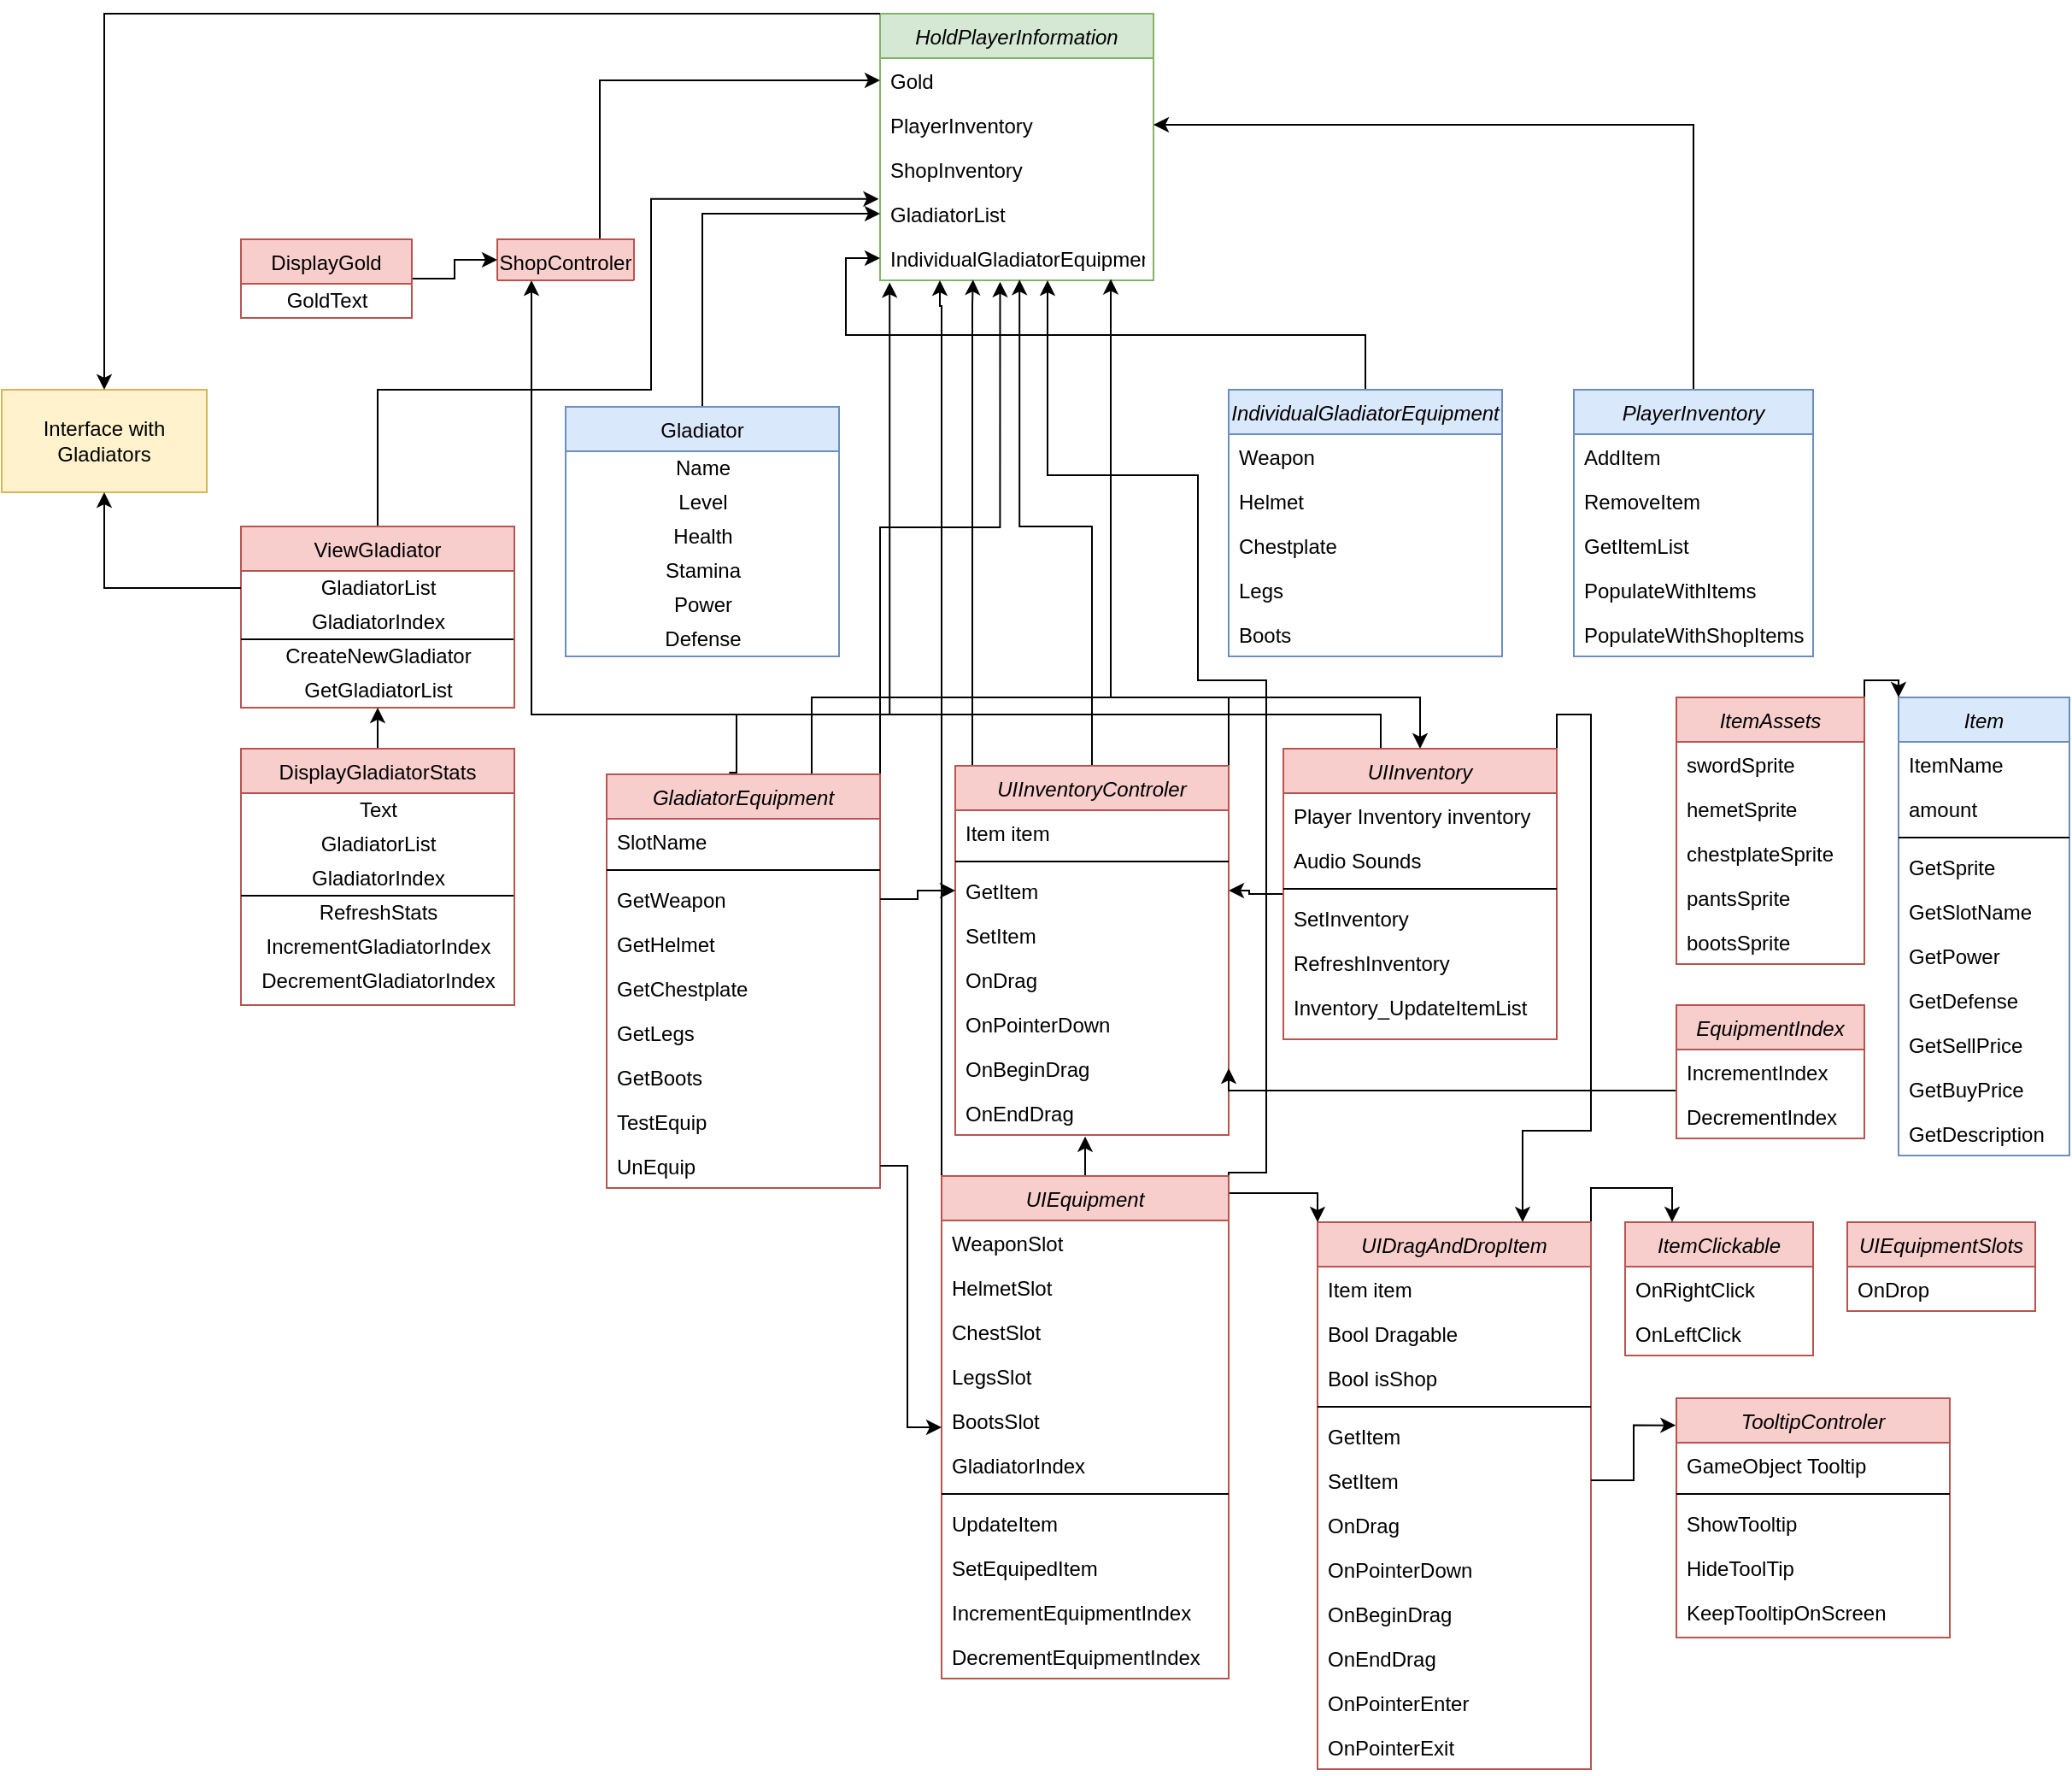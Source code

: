 <mxfile version="14.4.4" type="device"><diagram id="C5RBs43oDa-KdzZeNtuy" name="Page-1"><mxGraphModel dx="1550" dy="1948" grid="1" gridSize="10" guides="1" tooltips="1" connect="1" arrows="1" fold="1" page="1" pageScale="1" pageWidth="827" pageHeight="1169" math="0" shadow="0"><root><mxCell id="WIyWlLk6GJQsqaUBKTNV-0"/><mxCell id="WIyWlLk6GJQsqaUBKTNV-1" parent="WIyWlLk6GJQsqaUBKTNV-0"/><mxCell id="-VvHkZ8OE7lmcfzjU0z8-8" value="HoldPlayerInformation" style="swimlane;fontStyle=2;align=center;verticalAlign=top;childLayout=stackLayout;horizontal=1;startSize=26;horizontalStack=0;resizeParent=1;resizeLast=0;collapsible=1;marginBottom=0;rounded=0;shadow=0;strokeWidth=1;fillColor=#d5e8d4;strokeColor=#82b366;" parent="WIyWlLk6GJQsqaUBKTNV-1" vertex="1"><mxGeometry x="544" y="-170" width="160" height="156" as="geometry"><mxRectangle x="230" y="140" width="160" height="26" as="alternateBounds"/></mxGeometry></mxCell><mxCell id="-VvHkZ8OE7lmcfzjU0z8-9" value="Gold" style="text;align=left;verticalAlign=top;spacingLeft=4;spacingRight=4;overflow=hidden;rotatable=0;points=[[0,0.5],[1,0.5]];portConstraint=eastwest;" parent="-VvHkZ8OE7lmcfzjU0z8-8" vertex="1"><mxGeometry y="26" width="160" height="26" as="geometry"/></mxCell><mxCell id="7PAxB-UOPQu1hsdpb5-v-1" value="PlayerInventory" style="text;align=left;verticalAlign=top;spacingLeft=4;spacingRight=4;overflow=hidden;rotatable=0;points=[[0,0.5],[1,0.5]];portConstraint=eastwest;" parent="-VvHkZ8OE7lmcfzjU0z8-8" vertex="1"><mxGeometry y="52" width="160" height="26" as="geometry"/></mxCell><mxCell id="7PAxB-UOPQu1hsdpb5-v-2" value="ShopInventory" style="text;align=left;verticalAlign=top;spacingLeft=4;spacingRight=4;overflow=hidden;rotatable=0;points=[[0,0.5],[1,0.5]];portConstraint=eastwest;" parent="-VvHkZ8OE7lmcfzjU0z8-8" vertex="1"><mxGeometry y="78" width="160" height="26" as="geometry"/></mxCell><mxCell id="7PAxB-UOPQu1hsdpb5-v-0" value="GladiatorList" style="text;align=left;verticalAlign=top;spacingLeft=4;spacingRight=4;overflow=hidden;rotatable=0;points=[[0,0.5],[1,0.5]];portConstraint=eastwest;" parent="-VvHkZ8OE7lmcfzjU0z8-8" vertex="1"><mxGeometry y="104" width="160" height="26" as="geometry"/></mxCell><mxCell id="7PAxB-UOPQu1hsdpb5-v-3" value="IndividualGladiatorEquipment" style="text;align=left;verticalAlign=top;spacingLeft=4;spacingRight=4;overflow=hidden;rotatable=0;points=[[0,0.5],[1,0.5]];portConstraint=eastwest;" parent="-VvHkZ8OE7lmcfzjU0z8-8" vertex="1"><mxGeometry y="130" width="160" height="26" as="geometry"/></mxCell><mxCell id="-VvHkZ8OE7lmcfzjU0z8-11" value="ItemClickable" style="swimlane;fontStyle=2;align=center;verticalAlign=top;childLayout=stackLayout;horizontal=1;startSize=26;horizontalStack=0;resizeParent=1;resizeLast=0;collapsible=1;marginBottom=0;rounded=0;shadow=0;strokeWidth=1;fillColor=#f8cecc;strokeColor=#b85450;" parent="WIyWlLk6GJQsqaUBKTNV-1" vertex="1"><mxGeometry x="980" y="537" width="110" height="78" as="geometry"><mxRectangle x="230" y="140" width="160" height="26" as="alternateBounds"/></mxGeometry></mxCell><mxCell id="-VvHkZ8OE7lmcfzjU0z8-12" value="OnRightClick" style="text;align=left;verticalAlign=top;spacingLeft=4;spacingRight=4;overflow=hidden;rotatable=0;points=[[0,0.5],[1,0.5]];portConstraint=eastwest;" parent="-VvHkZ8OE7lmcfzjU0z8-11" vertex="1"><mxGeometry y="26" width="110" height="26" as="geometry"/></mxCell><mxCell id="-VvHkZ8OE7lmcfzjU0z8-13" value="OnLeftClick" style="text;align=left;verticalAlign=top;spacingLeft=4;spacingRight=4;overflow=hidden;rotatable=0;points=[[0,0.5],[1,0.5]];portConstraint=eastwest;rounded=0;shadow=0;html=0;" parent="-VvHkZ8OE7lmcfzjU0z8-11" vertex="1"><mxGeometry y="52" width="110" height="26" as="geometry"/></mxCell><mxCell id="-VvHkZ8OE7lmcfzjU0z8-187" style="edgeStyle=orthogonalEdgeStyle;rounded=0;orthogonalLoop=1;jettySize=auto;html=1;entryX=1;entryY=0.5;entryDx=0;entryDy=0;" parent="WIyWlLk6GJQsqaUBKTNV-1" source="-VvHkZ8OE7lmcfzjU0z8-23" target="-VvHkZ8OE7lmcfzjU0z8-85" edge="1"><mxGeometry relative="1" as="geometry"/></mxCell><mxCell id="-VvHkZ8OE7lmcfzjU0z8-200" style="edgeStyle=orthogonalEdgeStyle;rounded=0;orthogonalLoop=1;jettySize=auto;html=1;exitX=1;exitY=0;exitDx=0;exitDy=0;entryX=0.75;entryY=0;entryDx=0;entryDy=0;" parent="WIyWlLk6GJQsqaUBKTNV-1" source="-VvHkZ8OE7lmcfzjU0z8-23" target="-VvHkZ8OE7lmcfzjU0z8-76" edge="1"><mxGeometry relative="1" as="geometry"/></mxCell><mxCell id="7PAxB-UOPQu1hsdpb5-v-30" style="edgeStyle=orthogonalEdgeStyle;rounded=0;orthogonalLoop=1;jettySize=auto;html=1;exitX=0.25;exitY=0;exitDx=0;exitDy=0;entryX=0.25;entryY=1;entryDx=0;entryDy=0;" parent="WIyWlLk6GJQsqaUBKTNV-1" source="-VvHkZ8OE7lmcfzjU0z8-23" target="7PAxB-UOPQu1hsdpb5-v-6" edge="1"><mxGeometry relative="1" as="geometry"><Array as="points"><mxPoint x="837" y="240"/><mxPoint x="340" y="240"/></Array></mxGeometry></mxCell><mxCell id="-VvHkZ8OE7lmcfzjU0z8-23" value="UIInventory" style="swimlane;fontStyle=2;align=center;verticalAlign=top;childLayout=stackLayout;horizontal=1;startSize=26;horizontalStack=0;resizeParent=1;resizeLast=0;collapsible=1;marginBottom=0;rounded=0;shadow=0;strokeWidth=1;fillColor=#f8cecc;strokeColor=#b85450;" parent="WIyWlLk6GJQsqaUBKTNV-1" vertex="1"><mxGeometry x="780" y="260" width="160" height="170" as="geometry"><mxRectangle x="550" y="140" width="160" height="26" as="alternateBounds"/></mxGeometry></mxCell><mxCell id="7PAxB-UOPQu1hsdpb5-v-39" value="Player Inventory inventory" style="text;align=left;verticalAlign=top;spacingLeft=4;spacingRight=4;overflow=hidden;rotatable=0;points=[[0,0.5],[1,0.5]];portConstraint=eastwest;" parent="-VvHkZ8OE7lmcfzjU0z8-23" vertex="1"><mxGeometry y="26" width="160" height="26" as="geometry"/></mxCell><mxCell id="7PAxB-UOPQu1hsdpb5-v-46" value="Audio Sounds" style="text;align=left;verticalAlign=top;spacingLeft=4;spacingRight=4;overflow=hidden;rotatable=0;points=[[0,0.5],[1,0.5]];portConstraint=eastwest;" parent="-VvHkZ8OE7lmcfzjU0z8-23" vertex="1"><mxGeometry y="52" width="160" height="26" as="geometry"/></mxCell><mxCell id="-VvHkZ8OE7lmcfzjU0z8-29" value="" style="line;html=1;strokeWidth=1;align=left;verticalAlign=middle;spacingTop=-1;spacingLeft=3;spacingRight=3;rotatable=0;labelPosition=right;points=[];portConstraint=eastwest;" parent="-VvHkZ8OE7lmcfzjU0z8-23" vertex="1"><mxGeometry y="78" width="160" height="8" as="geometry"/></mxCell><mxCell id="-VvHkZ8OE7lmcfzjU0z8-30" value="SetInventory" style="text;align=left;verticalAlign=top;spacingLeft=4;spacingRight=4;overflow=hidden;rotatable=0;points=[[0,0.5],[1,0.5]];portConstraint=eastwest;" parent="-VvHkZ8OE7lmcfzjU0z8-23" vertex="1"><mxGeometry y="86" width="160" height="26" as="geometry"/></mxCell><mxCell id="-VvHkZ8OE7lmcfzjU0z8-31" value="RefreshInventory" style="text;align=left;verticalAlign=top;spacingLeft=4;spacingRight=4;overflow=hidden;rotatable=0;points=[[0,0.5],[1,0.5]];portConstraint=eastwest;" parent="-VvHkZ8OE7lmcfzjU0z8-23" vertex="1"><mxGeometry y="112" width="160" height="26" as="geometry"/></mxCell><mxCell id="-VvHkZ8OE7lmcfzjU0z8-41" value="Inventory_UpdateItemList&#10;" style="text;align=left;verticalAlign=top;spacingLeft=4;spacingRight=4;overflow=hidden;rotatable=0;points=[[0,0.5],[1,0.5]];portConstraint=eastwest;" parent="-VvHkZ8OE7lmcfzjU0z8-23" vertex="1"><mxGeometry y="138" width="160" height="26" as="geometry"/></mxCell><mxCell id="-VvHkZ8OE7lmcfzjU0z8-43" value="Item" style="swimlane;fontStyle=2;align=center;verticalAlign=top;childLayout=stackLayout;horizontal=1;startSize=26;horizontalStack=0;resizeParent=1;resizeLast=0;collapsible=1;marginBottom=0;rounded=0;shadow=0;strokeWidth=1;fillColor=#dae8fc;strokeColor=#6c8ebf;" parent="WIyWlLk6GJQsqaUBKTNV-1" vertex="1"><mxGeometry x="1140" y="230" width="100" height="268" as="geometry"><mxRectangle x="550" y="140" width="160" height="26" as="alternateBounds"/></mxGeometry></mxCell><mxCell id="-VvHkZ8OE7lmcfzjU0z8-44" value="ItemName" style="text;align=left;verticalAlign=top;spacingLeft=4;spacingRight=4;overflow=hidden;rotatable=0;points=[[0,0.5],[1,0.5]];portConstraint=eastwest;" parent="-VvHkZ8OE7lmcfzjU0z8-43" vertex="1"><mxGeometry y="26" width="100" height="26" as="geometry"/></mxCell><mxCell id="-VvHkZ8OE7lmcfzjU0z8-49" value="amount" style="text;align=left;verticalAlign=top;spacingLeft=4;spacingRight=4;overflow=hidden;rotatable=0;points=[[0,0.5],[1,0.5]];portConstraint=eastwest;" parent="-VvHkZ8OE7lmcfzjU0z8-43" vertex="1"><mxGeometry y="52" width="100" height="26" as="geometry"/></mxCell><mxCell id="-VvHkZ8OE7lmcfzjU0z8-45" value="" style="line;html=1;strokeWidth=1;align=left;verticalAlign=middle;spacingTop=-1;spacingLeft=3;spacingRight=3;rotatable=0;labelPosition=right;points=[];portConstraint=eastwest;" parent="-VvHkZ8OE7lmcfzjU0z8-43" vertex="1"><mxGeometry y="78" width="100" height="8" as="geometry"/></mxCell><mxCell id="-VvHkZ8OE7lmcfzjU0z8-46" value="GetSprite" style="text;align=left;verticalAlign=top;spacingLeft=4;spacingRight=4;overflow=hidden;rotatable=0;points=[[0,0.5],[1,0.5]];portConstraint=eastwest;" parent="-VvHkZ8OE7lmcfzjU0z8-43" vertex="1"><mxGeometry y="86" width="100" height="26" as="geometry"/></mxCell><mxCell id="-VvHkZ8OE7lmcfzjU0z8-47" value="GetSlotName" style="text;align=left;verticalAlign=top;spacingLeft=4;spacingRight=4;overflow=hidden;rotatable=0;points=[[0,0.5],[1,0.5]];portConstraint=eastwest;" parent="-VvHkZ8OE7lmcfzjU0z8-43" vertex="1"><mxGeometry y="112" width="100" height="26" as="geometry"/></mxCell><mxCell id="-VvHkZ8OE7lmcfzjU0z8-48" value="GetPower" style="text;align=left;verticalAlign=top;spacingLeft=4;spacingRight=4;overflow=hidden;rotatable=0;points=[[0,0.5],[1,0.5]];portConstraint=eastwest;" parent="-VvHkZ8OE7lmcfzjU0z8-43" vertex="1"><mxGeometry y="138" width="100" height="26" as="geometry"/></mxCell><mxCell id="-VvHkZ8OE7lmcfzjU0z8-52" value="GetDefense" style="text;align=left;verticalAlign=top;spacingLeft=4;spacingRight=4;overflow=hidden;rotatable=0;points=[[0,0.5],[1,0.5]];portConstraint=eastwest;" parent="-VvHkZ8OE7lmcfzjU0z8-43" vertex="1"><mxGeometry y="164" width="100" height="26" as="geometry"/></mxCell><mxCell id="7PAxB-UOPQu1hsdpb5-v-43" value="GetSellPrice" style="text;align=left;verticalAlign=top;spacingLeft=4;spacingRight=4;overflow=hidden;rotatable=0;points=[[0,0.5],[1,0.5]];portConstraint=eastwest;" parent="-VvHkZ8OE7lmcfzjU0z8-43" vertex="1"><mxGeometry y="190" width="100" height="26" as="geometry"/></mxCell><mxCell id="7PAxB-UOPQu1hsdpb5-v-45" value="GetBuyPrice" style="text;align=left;verticalAlign=top;spacingLeft=4;spacingRight=4;overflow=hidden;rotatable=0;points=[[0,0.5],[1,0.5]];portConstraint=eastwest;" parent="-VvHkZ8OE7lmcfzjU0z8-43" vertex="1"><mxGeometry y="216" width="100" height="26" as="geometry"/></mxCell><mxCell id="7PAxB-UOPQu1hsdpb5-v-44" value="GetDescription" style="text;align=left;verticalAlign=top;spacingLeft=4;spacingRight=4;overflow=hidden;rotatable=0;points=[[0,0.5],[1,0.5]];portConstraint=eastwest;" parent="-VvHkZ8OE7lmcfzjU0z8-43" vertex="1"><mxGeometry y="242" width="100" height="26" as="geometry"/></mxCell><mxCell id="-VvHkZ8OE7lmcfzjU0z8-198" style="edgeStyle=orthogonalEdgeStyle;rounded=0;orthogonalLoop=1;jettySize=auto;html=1;exitX=1;exitY=0;exitDx=0;exitDy=0;entryX=0;entryY=0;entryDx=0;entryDy=0;" parent="WIyWlLk6GJQsqaUBKTNV-1" source="-VvHkZ8OE7lmcfzjU0z8-53" target="-VvHkZ8OE7lmcfzjU0z8-43" edge="1"><mxGeometry relative="1" as="geometry"><Array as="points"><mxPoint x="1120" y="220"/><mxPoint x="1140" y="220"/></Array></mxGeometry></mxCell><mxCell id="-VvHkZ8OE7lmcfzjU0z8-53" value="ItemAssets" style="swimlane;fontStyle=2;align=center;verticalAlign=top;childLayout=stackLayout;horizontal=1;startSize=26;horizontalStack=0;resizeParent=1;resizeLast=0;collapsible=1;marginBottom=0;rounded=0;shadow=0;strokeWidth=1;fillColor=#f8cecc;strokeColor=#b85450;" parent="WIyWlLk6GJQsqaUBKTNV-1" vertex="1"><mxGeometry x="1010" y="230" width="110" height="156" as="geometry"><mxRectangle x="550" y="140" width="160" height="26" as="alternateBounds"/></mxGeometry></mxCell><mxCell id="-VvHkZ8OE7lmcfzjU0z8-54" value="swordSprite" style="text;align=left;verticalAlign=top;spacingLeft=4;spacingRight=4;overflow=hidden;rotatable=0;points=[[0,0.5],[1,0.5]];portConstraint=eastwest;" parent="-VvHkZ8OE7lmcfzjU0z8-53" vertex="1"><mxGeometry y="26" width="110" height="26" as="geometry"/></mxCell><mxCell id="-VvHkZ8OE7lmcfzjU0z8-55" value="hemetSprite" style="text;align=left;verticalAlign=top;spacingLeft=4;spacingRight=4;overflow=hidden;rotatable=0;points=[[0,0.5],[1,0.5]];portConstraint=eastwest;" parent="-VvHkZ8OE7lmcfzjU0z8-53" vertex="1"><mxGeometry y="52" width="110" height="26" as="geometry"/></mxCell><mxCell id="-VvHkZ8OE7lmcfzjU0z8-59" value="chestplateSprite" style="text;align=left;verticalAlign=top;spacingLeft=4;spacingRight=4;overflow=hidden;rotatable=0;points=[[0,0.5],[1,0.5]];portConstraint=eastwest;" parent="-VvHkZ8OE7lmcfzjU0z8-53" vertex="1"><mxGeometry y="78" width="110" height="26" as="geometry"/></mxCell><mxCell id="-VvHkZ8OE7lmcfzjU0z8-60" value="pantsSprite" style="text;align=left;verticalAlign=top;spacingLeft=4;spacingRight=4;overflow=hidden;rotatable=0;points=[[0,0.5],[1,0.5]];portConstraint=eastwest;" parent="-VvHkZ8OE7lmcfzjU0z8-53" vertex="1"><mxGeometry y="104" width="110" height="26" as="geometry"/></mxCell><mxCell id="-VvHkZ8OE7lmcfzjU0z8-61" value="bootsSprite" style="text;align=left;verticalAlign=top;spacingLeft=4;spacingRight=4;overflow=hidden;rotatable=0;points=[[0,0.5],[1,0.5]];portConstraint=eastwest;" parent="-VvHkZ8OE7lmcfzjU0z8-53" vertex="1"><mxGeometry y="130" width="110" height="26" as="geometry"/></mxCell><mxCell id="7PAxB-UOPQu1hsdpb5-v-4" style="edgeStyle=orthogonalEdgeStyle;rounded=0;orthogonalLoop=1;jettySize=auto;html=1;entryX=1;entryY=0.5;entryDx=0;entryDy=0;" parent="WIyWlLk6GJQsqaUBKTNV-1" source="-VvHkZ8OE7lmcfzjU0z8-62" target="7PAxB-UOPQu1hsdpb5-v-1" edge="1"><mxGeometry relative="1" as="geometry"/></mxCell><mxCell id="-VvHkZ8OE7lmcfzjU0z8-62" value="PlayerInventory" style="swimlane;fontStyle=2;align=center;verticalAlign=top;childLayout=stackLayout;horizontal=1;startSize=26;horizontalStack=0;resizeParent=1;resizeLast=0;collapsible=1;marginBottom=0;rounded=0;shadow=0;strokeWidth=1;fillColor=#dae8fc;strokeColor=#6c8ebf;" parent="WIyWlLk6GJQsqaUBKTNV-1" vertex="1"><mxGeometry x="950" y="50" width="140" height="156" as="geometry"><mxRectangle x="550" y="140" width="160" height="26" as="alternateBounds"/></mxGeometry></mxCell><mxCell id="-VvHkZ8OE7lmcfzjU0z8-65" value="AddItem" style="text;align=left;verticalAlign=top;spacingLeft=4;spacingRight=4;overflow=hidden;rotatable=0;points=[[0,0.5],[1,0.5]];portConstraint=eastwest;" parent="-VvHkZ8OE7lmcfzjU0z8-62" vertex="1"><mxGeometry y="26" width="140" height="26" as="geometry"/></mxCell><mxCell id="-VvHkZ8OE7lmcfzjU0z8-66" value="RemoveItem" style="text;align=left;verticalAlign=top;spacingLeft=4;spacingRight=4;overflow=hidden;rotatable=0;points=[[0,0.5],[1,0.5]];portConstraint=eastwest;" parent="-VvHkZ8OE7lmcfzjU0z8-62" vertex="1"><mxGeometry y="52" width="140" height="26" as="geometry"/></mxCell><mxCell id="-VvHkZ8OE7lmcfzjU0z8-67" value="GetItemList" style="text;align=left;verticalAlign=top;spacingLeft=4;spacingRight=4;overflow=hidden;rotatable=0;points=[[0,0.5],[1,0.5]];portConstraint=eastwest;" parent="-VvHkZ8OE7lmcfzjU0z8-62" vertex="1"><mxGeometry y="78" width="140" height="26" as="geometry"/></mxCell><mxCell id="7PAxB-UOPQu1hsdpb5-v-34" value="PopulateWithItems" style="text;align=left;verticalAlign=top;spacingLeft=4;spacingRight=4;overflow=hidden;rotatable=0;points=[[0,0.5],[1,0.5]];portConstraint=eastwest;" parent="-VvHkZ8OE7lmcfzjU0z8-62" vertex="1"><mxGeometry y="104" width="140" height="26" as="geometry"/></mxCell><mxCell id="-VvHkZ8OE7lmcfzjU0z8-68" value="PopulateWithShopItems" style="text;align=left;verticalAlign=top;spacingLeft=4;spacingRight=4;overflow=hidden;rotatable=0;points=[[0,0.5],[1,0.5]];portConstraint=eastwest;" parent="-VvHkZ8OE7lmcfzjU0z8-62" vertex="1"><mxGeometry y="130" width="140" height="26" as="geometry"/></mxCell><mxCell id="-VvHkZ8OE7lmcfzjU0z8-199" style="edgeStyle=orthogonalEdgeStyle;rounded=0;orthogonalLoop=1;jettySize=auto;html=1;exitX=1;exitY=0;exitDx=0;exitDy=0;entryX=0.25;entryY=0;entryDx=0;entryDy=0;" parent="WIyWlLk6GJQsqaUBKTNV-1" source="-VvHkZ8OE7lmcfzjU0z8-76" target="-VvHkZ8OE7lmcfzjU0z8-11" edge="1"><mxGeometry relative="1" as="geometry"/></mxCell><mxCell id="-VvHkZ8OE7lmcfzjU0z8-76" value="UIDragAndDropItem&#10;" style="swimlane;fontStyle=2;align=center;verticalAlign=top;childLayout=stackLayout;horizontal=1;startSize=26;horizontalStack=0;resizeParent=1;resizeLast=0;collapsible=1;marginBottom=0;rounded=0;shadow=0;strokeWidth=1;fillColor=#f8cecc;strokeColor=#b85450;" parent="WIyWlLk6GJQsqaUBKTNV-1" vertex="1"><mxGeometry x="800" y="537" width="160" height="320" as="geometry"><mxRectangle x="550" y="140" width="160" height="26" as="alternateBounds"/></mxGeometry></mxCell><mxCell id="-VvHkZ8OE7lmcfzjU0z8-77" value="Item item" style="text;align=left;verticalAlign=top;spacingLeft=4;spacingRight=4;overflow=hidden;rotatable=0;points=[[0,0.5],[1,0.5]];portConstraint=eastwest;" parent="-VvHkZ8OE7lmcfzjU0z8-76" vertex="1"><mxGeometry y="26" width="160" height="26" as="geometry"/></mxCell><mxCell id="7PAxB-UOPQu1hsdpb5-v-37" value="Bool Dragable" style="text;align=left;verticalAlign=top;spacingLeft=4;spacingRight=4;overflow=hidden;rotatable=0;points=[[0,0.5],[1,0.5]];portConstraint=eastwest;" parent="-VvHkZ8OE7lmcfzjU0z8-76" vertex="1"><mxGeometry y="52" width="160" height="26" as="geometry"/></mxCell><mxCell id="7PAxB-UOPQu1hsdpb5-v-38" value="Bool isShop" style="text;align=left;verticalAlign=top;spacingLeft=4;spacingRight=4;overflow=hidden;rotatable=0;points=[[0,0.5],[1,0.5]];portConstraint=eastwest;" parent="-VvHkZ8OE7lmcfzjU0z8-76" vertex="1"><mxGeometry y="78" width="160" height="26" as="geometry"/></mxCell><mxCell id="-VvHkZ8OE7lmcfzjU0z8-78" value="" style="line;html=1;strokeWidth=1;align=left;verticalAlign=middle;spacingTop=-1;spacingLeft=3;spacingRight=3;rotatable=0;labelPosition=right;points=[];portConstraint=eastwest;" parent="-VvHkZ8OE7lmcfzjU0z8-76" vertex="1"><mxGeometry y="104" width="160" height="8" as="geometry"/></mxCell><mxCell id="-VvHkZ8OE7lmcfzjU0z8-75" value="GetItem" style="text;align=left;verticalAlign=top;spacingLeft=4;spacingRight=4;overflow=hidden;rotatable=0;points=[[0,0.5],[1,0.5]];portConstraint=eastwest;" parent="-VvHkZ8OE7lmcfzjU0z8-76" vertex="1"><mxGeometry y="112" width="160" height="26" as="geometry"/></mxCell><mxCell id="-VvHkZ8OE7lmcfzjU0z8-74" value="SetItem" style="text;align=left;verticalAlign=top;spacingLeft=4;spacingRight=4;overflow=hidden;rotatable=0;points=[[0,0.5],[1,0.5]];portConstraint=eastwest;" parent="-VvHkZ8OE7lmcfzjU0z8-76" vertex="1"><mxGeometry y="138" width="160" height="26" as="geometry"/></mxCell><mxCell id="-VvHkZ8OE7lmcfzjU0z8-73" value="OnDrag" style="text;align=left;verticalAlign=top;spacingLeft=4;spacingRight=4;overflow=hidden;rotatable=0;points=[[0,0.5],[1,0.5]];portConstraint=eastwest;" parent="-VvHkZ8OE7lmcfzjU0z8-76" vertex="1"><mxGeometry y="164" width="160" height="26" as="geometry"/></mxCell><mxCell id="-VvHkZ8OE7lmcfzjU0z8-72" value="OnPointerDown" style="text;align=left;verticalAlign=top;spacingLeft=4;spacingRight=4;overflow=hidden;rotatable=0;points=[[0,0.5],[1,0.5]];portConstraint=eastwest;" parent="-VvHkZ8OE7lmcfzjU0z8-76" vertex="1"><mxGeometry y="190" width="160" height="26" as="geometry"/></mxCell><mxCell id="-VvHkZ8OE7lmcfzjU0z8-71" value="OnBeginDrag" style="text;align=left;verticalAlign=top;spacingLeft=4;spacingRight=4;overflow=hidden;rotatable=0;points=[[0,0.5],[1,0.5]];portConstraint=eastwest;" parent="-VvHkZ8OE7lmcfzjU0z8-76" vertex="1"><mxGeometry y="216" width="160" height="26" as="geometry"/></mxCell><mxCell id="-VvHkZ8OE7lmcfzjU0z8-70" value="OnEndDrag" style="text;align=left;verticalAlign=top;spacingLeft=4;spacingRight=4;overflow=hidden;rotatable=0;points=[[0,0.5],[1,0.5]];portConstraint=eastwest;" parent="-VvHkZ8OE7lmcfzjU0z8-76" vertex="1"><mxGeometry y="242" width="160" height="26" as="geometry"/></mxCell><mxCell id="7PAxB-UOPQu1hsdpb5-v-36" value="OnPointerEnter" style="text;align=left;verticalAlign=top;spacingLeft=4;spacingRight=4;overflow=hidden;rotatable=0;points=[[0,0.5],[1,0.5]];portConstraint=eastwest;" parent="-VvHkZ8OE7lmcfzjU0z8-76" vertex="1"><mxGeometry y="268" width="160" height="26" as="geometry"/></mxCell><mxCell id="7PAxB-UOPQu1hsdpb5-v-35" value="OnPointerExit" style="text;align=left;verticalAlign=top;spacingLeft=4;spacingRight=4;overflow=hidden;rotatable=0;points=[[0,0.5],[1,0.5]];portConstraint=eastwest;" parent="-VvHkZ8OE7lmcfzjU0z8-76" vertex="1"><mxGeometry y="294" width="160" height="26" as="geometry"/></mxCell><mxCell id="-VvHkZ8OE7lmcfzjU0z8-182" style="edgeStyle=orthogonalEdgeStyle;rounded=0;orthogonalLoop=1;jettySize=auto;html=1;exitX=0.5;exitY=0;exitDx=0;exitDy=0;entryX=0.51;entryY=0.985;entryDx=0;entryDy=0;entryPerimeter=0;" parent="WIyWlLk6GJQsqaUBKTNV-1" source="-VvHkZ8OE7lmcfzjU0z8-82" target="7PAxB-UOPQu1hsdpb5-v-3" edge="1"><mxGeometry relative="1" as="geometry"><mxPoint x="661.96" y="102.156" as="targetPoint"/><Array as="points"><mxPoint x="668" y="130"/><mxPoint x="626" y="130"/></Array></mxGeometry></mxCell><mxCell id="-VvHkZ8OE7lmcfzjU0z8-183" style="edgeStyle=orthogonalEdgeStyle;rounded=0;orthogonalLoop=1;jettySize=auto;html=1;exitX=1;exitY=0;exitDx=0;exitDy=0;entryX=0.842;entryY=0.969;entryDx=0;entryDy=0;entryPerimeter=0;" parent="WIyWlLk6GJQsqaUBKTNV-1" source="-VvHkZ8OE7lmcfzjU0z8-82" target="7PAxB-UOPQu1hsdpb5-v-3" edge="1"><mxGeometry relative="1" as="geometry"><Array as="points"><mxPoint x="748" y="230"/><mxPoint x="679" y="230"/><mxPoint x="679" y="-15"/></Array><mxPoint x="680" as="targetPoint"/></mxGeometry></mxCell><mxCell id="-VvHkZ8OE7lmcfzjU0z8-184" style="edgeStyle=orthogonalEdgeStyle;rounded=0;orthogonalLoop=1;jettySize=auto;html=1;exitX=0;exitY=0;exitDx=0;exitDy=0;entryX=0.34;entryY=0.985;entryDx=0;entryDy=0;entryPerimeter=0;" parent="WIyWlLk6GJQsqaUBKTNV-1" source="-VvHkZ8OE7lmcfzjU0z8-82" target="7PAxB-UOPQu1hsdpb5-v-3" edge="1"><mxGeometry relative="1" as="geometry"><Array as="points"><mxPoint x="598" y="270"/><mxPoint x="598"/><mxPoint x="598"/></Array><mxPoint x="510" y="40" as="targetPoint"/></mxGeometry></mxCell><mxCell id="-VvHkZ8OE7lmcfzjU0z8-82" value="UIInventoryControler&#10;" style="swimlane;fontStyle=2;align=center;verticalAlign=top;childLayout=stackLayout;horizontal=1;startSize=26;horizontalStack=0;resizeParent=1;resizeLast=0;collapsible=1;marginBottom=0;rounded=0;shadow=0;strokeWidth=1;fillColor=#f8cecc;strokeColor=#b85450;" parent="WIyWlLk6GJQsqaUBKTNV-1" vertex="1"><mxGeometry x="588" y="270" width="160" height="216" as="geometry"><mxRectangle x="550" y="140" width="160" height="26" as="alternateBounds"/></mxGeometry></mxCell><mxCell id="-VvHkZ8OE7lmcfzjU0z8-83" value="Item item" style="text;align=left;verticalAlign=top;spacingLeft=4;spacingRight=4;overflow=hidden;rotatable=0;points=[[0,0.5],[1,0.5]];portConstraint=eastwest;" parent="-VvHkZ8OE7lmcfzjU0z8-82" vertex="1"><mxGeometry y="26" width="160" height="26" as="geometry"/></mxCell><mxCell id="-VvHkZ8OE7lmcfzjU0z8-84" value="" style="line;html=1;strokeWidth=1;align=left;verticalAlign=middle;spacingTop=-1;spacingLeft=3;spacingRight=3;rotatable=0;labelPosition=right;points=[];portConstraint=eastwest;" parent="-VvHkZ8OE7lmcfzjU0z8-82" vertex="1"><mxGeometry y="52" width="160" height="8" as="geometry"/></mxCell><mxCell id="-VvHkZ8OE7lmcfzjU0z8-85" value="GetItem" style="text;align=left;verticalAlign=top;spacingLeft=4;spacingRight=4;overflow=hidden;rotatable=0;points=[[0,0.5],[1,0.5]];portConstraint=eastwest;" parent="-VvHkZ8OE7lmcfzjU0z8-82" vertex="1"><mxGeometry y="60" width="160" height="26" as="geometry"/></mxCell><mxCell id="-VvHkZ8OE7lmcfzjU0z8-86" value="SetItem" style="text;align=left;verticalAlign=top;spacingLeft=4;spacingRight=4;overflow=hidden;rotatable=0;points=[[0,0.5],[1,0.5]];portConstraint=eastwest;" parent="-VvHkZ8OE7lmcfzjU0z8-82" vertex="1"><mxGeometry y="86" width="160" height="26" as="geometry"/></mxCell><mxCell id="-VvHkZ8OE7lmcfzjU0z8-87" value="OnDrag" style="text;align=left;verticalAlign=top;spacingLeft=4;spacingRight=4;overflow=hidden;rotatable=0;points=[[0,0.5],[1,0.5]];portConstraint=eastwest;" parent="-VvHkZ8OE7lmcfzjU0z8-82" vertex="1"><mxGeometry y="112" width="160" height="26" as="geometry"/></mxCell><mxCell id="-VvHkZ8OE7lmcfzjU0z8-88" value="OnPointerDown" style="text;align=left;verticalAlign=top;spacingLeft=4;spacingRight=4;overflow=hidden;rotatable=0;points=[[0,0.5],[1,0.5]];portConstraint=eastwest;" parent="-VvHkZ8OE7lmcfzjU0z8-82" vertex="1"><mxGeometry y="138" width="160" height="26" as="geometry"/></mxCell><mxCell id="-VvHkZ8OE7lmcfzjU0z8-89" value="OnBeginDrag" style="text;align=left;verticalAlign=top;spacingLeft=4;spacingRight=4;overflow=hidden;rotatable=0;points=[[0,0.5],[1,0.5]];portConstraint=eastwest;" parent="-VvHkZ8OE7lmcfzjU0z8-82" vertex="1"><mxGeometry y="164" width="160" height="26" as="geometry"/></mxCell><mxCell id="-VvHkZ8OE7lmcfzjU0z8-90" value="OnEndDrag" style="text;align=left;verticalAlign=top;spacingLeft=4;spacingRight=4;overflow=hidden;rotatable=0;points=[[0,0.5],[1,0.5]];portConstraint=eastwest;" parent="-VvHkZ8OE7lmcfzjU0z8-82" vertex="1"><mxGeometry y="190" width="160" height="26" as="geometry"/></mxCell><mxCell id="-VvHkZ8OE7lmcfzjU0z8-202" style="edgeStyle=orthogonalEdgeStyle;rounded=0;orthogonalLoop=1;jettySize=auto;html=1;entryX=1;entryY=0.5;entryDx=0;entryDy=0;" parent="WIyWlLk6GJQsqaUBKTNV-1" source="-VvHkZ8OE7lmcfzjU0z8-91" target="-VvHkZ8OE7lmcfzjU0z8-89" edge="1"><mxGeometry relative="1" as="geometry"><Array as="points"><mxPoint x="748" y="460"/></Array></mxGeometry></mxCell><mxCell id="-VvHkZ8OE7lmcfzjU0z8-91" value="EquipmentIndex" style="swimlane;fontStyle=2;align=center;verticalAlign=top;childLayout=stackLayout;horizontal=1;startSize=26;horizontalStack=0;resizeParent=1;resizeLast=0;collapsible=1;marginBottom=0;rounded=0;shadow=0;strokeWidth=1;fillColor=#f8cecc;strokeColor=#b85450;" parent="WIyWlLk6GJQsqaUBKTNV-1" vertex="1"><mxGeometry x="1010" y="410" width="110" height="78" as="geometry"><mxRectangle x="550" y="140" width="160" height="26" as="alternateBounds"/></mxGeometry></mxCell><mxCell id="-VvHkZ8OE7lmcfzjU0z8-92" value="IncrementIndex" style="text;align=left;verticalAlign=top;spacingLeft=4;spacingRight=4;overflow=hidden;rotatable=0;points=[[0,0.5],[1,0.5]];portConstraint=eastwest;" parent="-VvHkZ8OE7lmcfzjU0z8-91" vertex="1"><mxGeometry y="26" width="110" height="26" as="geometry"/></mxCell><mxCell id="-VvHkZ8OE7lmcfzjU0z8-93" value="DecrementIndex" style="text;align=left;verticalAlign=top;spacingLeft=4;spacingRight=4;overflow=hidden;rotatable=0;points=[[0,0.5],[1,0.5]];portConstraint=eastwest;" parent="-VvHkZ8OE7lmcfzjU0z8-91" vertex="1"><mxGeometry y="52" width="110" height="26" as="geometry"/></mxCell><mxCell id="-VvHkZ8OE7lmcfzjU0z8-189" style="edgeStyle=orthogonalEdgeStyle;rounded=0;orthogonalLoop=1;jettySize=auto;html=1;exitX=1;exitY=0;exitDx=0;exitDy=0;entryX=0.439;entryY=1.033;entryDx=0;entryDy=0;entryPerimeter=0;" parent="WIyWlLk6GJQsqaUBKTNV-1" source="-VvHkZ8OE7lmcfzjU0z8-98" target="7PAxB-UOPQu1hsdpb5-v-3" edge="1"><mxGeometry relative="1" as="geometry"><mxPoint x="620" y="10" as="targetPoint"/></mxGeometry></mxCell><mxCell id="-VvHkZ8OE7lmcfzjU0z8-191" style="edgeStyle=orthogonalEdgeStyle;rounded=0;orthogonalLoop=1;jettySize=auto;html=1;exitX=0.75;exitY=0;exitDx=0;exitDy=0;entryX=0.5;entryY=0;entryDx=0;entryDy=0;" parent="WIyWlLk6GJQsqaUBKTNV-1" source="-VvHkZ8OE7lmcfzjU0z8-98" target="-VvHkZ8OE7lmcfzjU0z8-23" edge="1"><mxGeometry relative="1" as="geometry"><Array as="points"><mxPoint x="504" y="230"/><mxPoint x="860" y="230"/></Array></mxGeometry></mxCell><mxCell id="-VvHkZ8OE7lmcfzjU0z8-192" style="edgeStyle=orthogonalEdgeStyle;rounded=0;orthogonalLoop=1;jettySize=auto;html=1;exitX=0.448;exitY=-0.004;exitDx=0;exitDy=0;entryX=0.035;entryY=1.046;entryDx=0;entryDy=0;entryPerimeter=0;exitPerimeter=0;" parent="WIyWlLk6GJQsqaUBKTNV-1" source="-VvHkZ8OE7lmcfzjU0z8-98" target="7PAxB-UOPQu1hsdpb5-v-3" edge="1"><mxGeometry relative="1" as="geometry"><Array as="points"><mxPoint x="460" y="275"/><mxPoint x="460" y="240"/><mxPoint x="550" y="240"/><mxPoint x="550" y="-3"/></Array><mxPoint x="550" y="40" as="targetPoint"/></mxGeometry></mxCell><mxCell id="-VvHkZ8OE7lmcfzjU0z8-98" value="GladiatorEquipment" style="swimlane;fontStyle=2;align=center;verticalAlign=top;childLayout=stackLayout;horizontal=1;startSize=26;horizontalStack=0;resizeParent=1;resizeLast=0;collapsible=1;marginBottom=0;rounded=0;shadow=0;strokeWidth=1;fillColor=#f8cecc;strokeColor=#b85450;" parent="WIyWlLk6GJQsqaUBKTNV-1" vertex="1"><mxGeometry x="384" y="275" width="160" height="242" as="geometry"><mxRectangle x="550" y="140" width="160" height="26" as="alternateBounds"/></mxGeometry></mxCell><mxCell id="-VvHkZ8OE7lmcfzjU0z8-99" value="SlotName" style="text;align=left;verticalAlign=top;spacingLeft=4;spacingRight=4;overflow=hidden;rotatable=0;points=[[0,0.5],[1,0.5]];portConstraint=eastwest;" parent="-VvHkZ8OE7lmcfzjU0z8-98" vertex="1"><mxGeometry y="26" width="160" height="26" as="geometry"/></mxCell><mxCell id="-VvHkZ8OE7lmcfzjU0z8-100" value="" style="line;html=1;strokeWidth=1;align=left;verticalAlign=middle;spacingTop=-1;spacingLeft=3;spacingRight=3;rotatable=0;labelPosition=right;points=[];portConstraint=eastwest;" parent="-VvHkZ8OE7lmcfzjU0z8-98" vertex="1"><mxGeometry y="52" width="160" height="8" as="geometry"/></mxCell><mxCell id="-VvHkZ8OE7lmcfzjU0z8-101" value="GetWeapon" style="text;align=left;verticalAlign=top;spacingLeft=4;spacingRight=4;overflow=hidden;rotatable=0;points=[[0,0.5],[1,0.5]];portConstraint=eastwest;" parent="-VvHkZ8OE7lmcfzjU0z8-98" vertex="1"><mxGeometry y="60" width="160" height="26" as="geometry"/></mxCell><mxCell id="-VvHkZ8OE7lmcfzjU0z8-107" value="GetHelmet" style="text;align=left;verticalAlign=top;spacingLeft=4;spacingRight=4;overflow=hidden;rotatable=0;points=[[0,0.5],[1,0.5]];portConstraint=eastwest;" parent="-VvHkZ8OE7lmcfzjU0z8-98" vertex="1"><mxGeometry y="86" width="160" height="26" as="geometry"/></mxCell><mxCell id="-VvHkZ8OE7lmcfzjU0z8-108" value="GetChestplate" style="text;align=left;verticalAlign=top;spacingLeft=4;spacingRight=4;overflow=hidden;rotatable=0;points=[[0,0.5],[1,0.5]];portConstraint=eastwest;" parent="-VvHkZ8OE7lmcfzjU0z8-98" vertex="1"><mxGeometry y="112" width="160" height="26" as="geometry"/></mxCell><mxCell id="-VvHkZ8OE7lmcfzjU0z8-109" value="GetLegs" style="text;align=left;verticalAlign=top;spacingLeft=4;spacingRight=4;overflow=hidden;rotatable=0;points=[[0,0.5],[1,0.5]];portConstraint=eastwest;" parent="-VvHkZ8OE7lmcfzjU0z8-98" vertex="1"><mxGeometry y="138" width="160" height="26" as="geometry"/></mxCell><mxCell id="-VvHkZ8OE7lmcfzjU0z8-110" value="GetBoots" style="text;align=left;verticalAlign=top;spacingLeft=4;spacingRight=4;overflow=hidden;rotatable=0;points=[[0,0.5],[1,0.5]];portConstraint=eastwest;" parent="-VvHkZ8OE7lmcfzjU0z8-98" vertex="1"><mxGeometry y="164" width="160" height="26" as="geometry"/></mxCell><mxCell id="-VvHkZ8OE7lmcfzjU0z8-116" value="TestEquip" style="text;align=left;verticalAlign=top;spacingLeft=4;spacingRight=4;overflow=hidden;rotatable=0;points=[[0,0.5],[1,0.5]];portConstraint=eastwest;" parent="-VvHkZ8OE7lmcfzjU0z8-98" vertex="1"><mxGeometry y="190" width="160" height="26" as="geometry"/></mxCell><mxCell id="-VvHkZ8OE7lmcfzjU0z8-117" value="UnEquip" style="text;align=left;verticalAlign=top;spacingLeft=4;spacingRight=4;overflow=hidden;rotatable=0;points=[[0,0.5],[1,0.5]];portConstraint=eastwest;" parent="-VvHkZ8OE7lmcfzjU0z8-98" vertex="1"><mxGeometry y="216" width="160" height="26" as="geometry"/></mxCell><mxCell id="-VvHkZ8OE7lmcfzjU0z8-179" style="edgeStyle=orthogonalEdgeStyle;rounded=0;orthogonalLoop=1;jettySize=auto;html=1;entryX=0;entryY=0.5;entryDx=0;entryDy=0;" parent="WIyWlLk6GJQsqaUBKTNV-1" source="-VvHkZ8OE7lmcfzjU0z8-118" target="7PAxB-UOPQu1hsdpb5-v-3" edge="1"><mxGeometry relative="1" as="geometry"><mxPoint x="713" y="63" as="targetPoint"/></mxGeometry></mxCell><mxCell id="-VvHkZ8OE7lmcfzjU0z8-118" value="IndividualGladiatorEquipment" style="swimlane;fontStyle=2;align=center;verticalAlign=top;childLayout=stackLayout;horizontal=1;startSize=26;horizontalStack=0;resizeParent=1;resizeLast=0;collapsible=1;marginBottom=0;rounded=0;shadow=0;strokeWidth=1;fillColor=#dae8fc;strokeColor=#6c8ebf;" parent="WIyWlLk6GJQsqaUBKTNV-1" vertex="1"><mxGeometry x="748" y="50" width="160" height="156" as="geometry"><mxRectangle x="550" y="140" width="160" height="26" as="alternateBounds"/></mxGeometry></mxCell><mxCell id="-VvHkZ8OE7lmcfzjU0z8-121" value="Weapon" style="text;align=left;verticalAlign=top;spacingLeft=4;spacingRight=4;overflow=hidden;rotatable=0;points=[[0,0.5],[1,0.5]];portConstraint=eastwest;" parent="-VvHkZ8OE7lmcfzjU0z8-118" vertex="1"><mxGeometry y="26" width="160" height="26" as="geometry"/></mxCell><mxCell id="-VvHkZ8OE7lmcfzjU0z8-122" value="Helmet" style="text;align=left;verticalAlign=top;spacingLeft=4;spacingRight=4;overflow=hidden;rotatable=0;points=[[0,0.5],[1,0.5]];portConstraint=eastwest;" parent="-VvHkZ8OE7lmcfzjU0z8-118" vertex="1"><mxGeometry y="52" width="160" height="26" as="geometry"/></mxCell><mxCell id="-VvHkZ8OE7lmcfzjU0z8-123" value="Chestplate" style="text;align=left;verticalAlign=top;spacingLeft=4;spacingRight=4;overflow=hidden;rotatable=0;points=[[0,0.5],[1,0.5]];portConstraint=eastwest;" parent="-VvHkZ8OE7lmcfzjU0z8-118" vertex="1"><mxGeometry y="78" width="160" height="26" as="geometry"/></mxCell><mxCell id="-VvHkZ8OE7lmcfzjU0z8-124" value="Legs" style="text;align=left;verticalAlign=top;spacingLeft=4;spacingRight=4;overflow=hidden;rotatable=0;points=[[0,0.5],[1,0.5]];portConstraint=eastwest;" parent="-VvHkZ8OE7lmcfzjU0z8-118" vertex="1"><mxGeometry y="104" width="160" height="26" as="geometry"/></mxCell><mxCell id="-VvHkZ8OE7lmcfzjU0z8-125" value="Boots" style="text;align=left;verticalAlign=top;spacingLeft=4;spacingRight=4;overflow=hidden;rotatable=0;points=[[0,0.5],[1,0.5]];portConstraint=eastwest;" parent="-VvHkZ8OE7lmcfzjU0z8-118" vertex="1"><mxGeometry y="130" width="160" height="26" as="geometry"/></mxCell><mxCell id="-VvHkZ8OE7lmcfzjU0z8-128" value="UIEquipmentSlots" style="swimlane;fontStyle=2;align=center;verticalAlign=top;childLayout=stackLayout;horizontal=1;startSize=26;horizontalStack=0;resizeParent=1;resizeLast=0;collapsible=1;marginBottom=0;rounded=0;shadow=0;strokeWidth=1;fillColor=#f8cecc;strokeColor=#b85450;" parent="WIyWlLk6GJQsqaUBKTNV-1" vertex="1"><mxGeometry x="1110" y="537" width="110" height="52" as="geometry"><mxRectangle x="550" y="140" width="160" height="26" as="alternateBounds"/></mxGeometry></mxCell><mxCell id="-VvHkZ8OE7lmcfzjU0z8-129" value="OnDrop" style="text;align=left;verticalAlign=top;spacingLeft=4;spacingRight=4;overflow=hidden;rotatable=0;points=[[0,0.5],[1,0.5]];portConstraint=eastwest;" parent="-VvHkZ8OE7lmcfzjU0z8-128" vertex="1"><mxGeometry y="26" width="110" height="26" as="geometry"/></mxCell><mxCell id="-VvHkZ8OE7lmcfzjU0z8-186" style="edgeStyle=orthogonalEdgeStyle;rounded=0;orthogonalLoop=1;jettySize=auto;html=1;exitX=0.5;exitY=0;exitDx=0;exitDy=0;entryX=0.475;entryY=1.032;entryDx=0;entryDy=0;entryPerimeter=0;" parent="WIyWlLk6GJQsqaUBKTNV-1" source="-VvHkZ8OE7lmcfzjU0z8-134" target="-VvHkZ8OE7lmcfzjU0z8-90" edge="1"><mxGeometry relative="1" as="geometry"/></mxCell><mxCell id="-VvHkZ8OE7lmcfzjU0z8-193" style="edgeStyle=orthogonalEdgeStyle;rounded=0;orthogonalLoop=1;jettySize=auto;html=1;exitX=0;exitY=0;exitDx=0;exitDy=0;" parent="WIyWlLk6GJQsqaUBKTNV-1" source="-VvHkZ8OE7lmcfzjU0z8-134" target="7PAxB-UOPQu1hsdpb5-v-3" edge="1"><mxGeometry relative="1" as="geometry"><Array as="points"><mxPoint x="580" y="1"/><mxPoint x="579" y="1"/></Array><mxPoint x="330" y="89" as="targetPoint"/></mxGeometry></mxCell><mxCell id="-VvHkZ8OE7lmcfzjU0z8-194" style="edgeStyle=orthogonalEdgeStyle;rounded=0;orthogonalLoop=1;jettySize=auto;html=1;exitX=1;exitY=0;exitDx=0;exitDy=0;" parent="WIyWlLk6GJQsqaUBKTNV-1" source="-VvHkZ8OE7lmcfzjU0z8-134" edge="1"><mxGeometry relative="1" as="geometry"><Array as="points"><mxPoint x="748" y="508"/><mxPoint x="770" y="508"/><mxPoint x="770" y="220"/><mxPoint x="730" y="220"/><mxPoint x="730" y="100"/><mxPoint x="642" y="100"/></Array><mxPoint x="642" y="-14" as="targetPoint"/></mxGeometry></mxCell><mxCell id="-VvHkZ8OE7lmcfzjU0z8-201" style="edgeStyle=orthogonalEdgeStyle;rounded=0;orthogonalLoop=1;jettySize=auto;html=1;exitX=1;exitY=0;exitDx=0;exitDy=0;entryX=0;entryY=0;entryDx=0;entryDy=0;" parent="WIyWlLk6GJQsqaUBKTNV-1" source="-VvHkZ8OE7lmcfzjU0z8-134" target="-VvHkZ8OE7lmcfzjU0z8-76" edge="1"><mxGeometry relative="1" as="geometry"><Array as="points"><mxPoint x="740" y="520"/><mxPoint x="800" y="520"/></Array></mxGeometry></mxCell><mxCell id="-VvHkZ8OE7lmcfzjU0z8-134" value="UIEquipment" style="swimlane;fontStyle=2;align=center;verticalAlign=top;childLayout=stackLayout;horizontal=1;startSize=26;horizontalStack=0;resizeParent=1;resizeLast=0;collapsible=1;marginBottom=0;rounded=0;shadow=0;strokeWidth=1;fillColor=#f8cecc;strokeColor=#b85450;" parent="WIyWlLk6GJQsqaUBKTNV-1" vertex="1"><mxGeometry x="580" y="510" width="168" height="294" as="geometry"><mxRectangle x="550" y="140" width="160" height="26" as="alternateBounds"/></mxGeometry></mxCell><mxCell id="-VvHkZ8OE7lmcfzjU0z8-135" value="WeaponSlot" style="text;align=left;verticalAlign=top;spacingLeft=4;spacingRight=4;overflow=hidden;rotatable=0;points=[[0,0.5],[1,0.5]];portConstraint=eastwest;" parent="-VvHkZ8OE7lmcfzjU0z8-134" vertex="1"><mxGeometry y="26" width="168" height="26" as="geometry"/></mxCell><mxCell id="-VvHkZ8OE7lmcfzjU0z8-145" value="HelmetSlot" style="text;align=left;verticalAlign=top;spacingLeft=4;spacingRight=4;overflow=hidden;rotatable=0;points=[[0,0.5],[1,0.5]];portConstraint=eastwest;" parent="-VvHkZ8OE7lmcfzjU0z8-134" vertex="1"><mxGeometry y="52" width="168" height="26" as="geometry"/></mxCell><mxCell id="-VvHkZ8OE7lmcfzjU0z8-146" value="ChestSlot" style="text;align=left;verticalAlign=top;spacingLeft=4;spacingRight=4;overflow=hidden;rotatable=0;points=[[0,0.5],[1,0.5]];portConstraint=eastwest;" parent="-VvHkZ8OE7lmcfzjU0z8-134" vertex="1"><mxGeometry y="78" width="168" height="26" as="geometry"/></mxCell><mxCell id="-VvHkZ8OE7lmcfzjU0z8-147" value="LegsSlot" style="text;align=left;verticalAlign=top;spacingLeft=4;spacingRight=4;overflow=hidden;rotatable=0;points=[[0,0.5],[1,0.5]];portConstraint=eastwest;" parent="-VvHkZ8OE7lmcfzjU0z8-134" vertex="1"><mxGeometry y="104" width="168" height="26" as="geometry"/></mxCell><mxCell id="-VvHkZ8OE7lmcfzjU0z8-144" value="BootsSlot" style="text;align=left;verticalAlign=top;spacingLeft=4;spacingRight=4;overflow=hidden;rotatable=0;points=[[0,0.5],[1,0.5]];portConstraint=eastwest;" parent="-VvHkZ8OE7lmcfzjU0z8-134" vertex="1"><mxGeometry y="130" width="168" height="26" as="geometry"/></mxCell><mxCell id="-VvHkZ8OE7lmcfzjU0z8-148" value="GladiatorIndex" style="text;align=left;verticalAlign=top;spacingLeft=4;spacingRight=4;overflow=hidden;rotatable=0;points=[[0,0.5],[1,0.5]];portConstraint=eastwest;" parent="-VvHkZ8OE7lmcfzjU0z8-134" vertex="1"><mxGeometry y="156" width="168" height="26" as="geometry"/></mxCell><mxCell id="-VvHkZ8OE7lmcfzjU0z8-136" value="" style="line;html=1;strokeWidth=1;align=left;verticalAlign=middle;spacingTop=-1;spacingLeft=3;spacingRight=3;rotatable=0;labelPosition=right;points=[];portConstraint=eastwest;" parent="-VvHkZ8OE7lmcfzjU0z8-134" vertex="1"><mxGeometry y="182" width="168" height="8" as="geometry"/></mxCell><mxCell id="-VvHkZ8OE7lmcfzjU0z8-141" value="UpdateItem" style="text;align=left;verticalAlign=top;spacingLeft=4;spacingRight=4;overflow=hidden;rotatable=0;points=[[0,0.5],[1,0.5]];portConstraint=eastwest;" parent="-VvHkZ8OE7lmcfzjU0z8-134" vertex="1"><mxGeometry y="190" width="168" height="26" as="geometry"/></mxCell><mxCell id="-VvHkZ8OE7lmcfzjU0z8-142" value="SetEquipedItem" style="text;align=left;verticalAlign=top;spacingLeft=4;spacingRight=4;overflow=hidden;rotatable=0;points=[[0,0.5],[1,0.5]];portConstraint=eastwest;" parent="-VvHkZ8OE7lmcfzjU0z8-134" vertex="1"><mxGeometry y="216" width="168" height="26" as="geometry"/></mxCell><mxCell id="-VvHkZ8OE7lmcfzjU0z8-137" value="IncrementEquipmentIndex" style="text;align=left;verticalAlign=top;spacingLeft=4;spacingRight=4;overflow=hidden;rotatable=0;points=[[0,0.5],[1,0.5]];portConstraint=eastwest;" parent="-VvHkZ8OE7lmcfzjU0z8-134" vertex="1"><mxGeometry y="242" width="168" height="26" as="geometry"/></mxCell><mxCell id="-VvHkZ8OE7lmcfzjU0z8-143" value="DecrementEquipmentIndex" style="text;align=left;verticalAlign=top;spacingLeft=4;spacingRight=4;overflow=hidden;rotatable=0;points=[[0,0.5],[1,0.5]];portConstraint=eastwest;" parent="-VvHkZ8OE7lmcfzjU0z8-134" vertex="1"><mxGeometry y="268" width="168" height="26" as="geometry"/></mxCell><mxCell id="-VvHkZ8OE7lmcfzjU0z8-163" style="edgeStyle=orthogonalEdgeStyle;rounded=0;orthogonalLoop=1;jettySize=auto;html=1;exitX=0.5;exitY=0;exitDx=0;exitDy=0;entryX=-0.005;entryY=0.169;entryDx=0;entryDy=0;entryPerimeter=0;" parent="WIyWlLk6GJQsqaUBKTNV-1" source="-VvHkZ8OE7lmcfzjU0z8-149" target="7PAxB-UOPQu1hsdpb5-v-0" edge="1"><mxGeometry relative="1" as="geometry"><mxPoint x="249.52" y="103.274" as="targetPoint"/><Array as="points"><mxPoint x="250" y="50"/><mxPoint x="410" y="50"/><mxPoint x="410" y="-62"/></Array></mxGeometry></mxCell><mxCell id="-VvHkZ8OE7lmcfzjU0z8-149" value="ViewGladiator" style="swimlane;fontStyle=0;align=center;verticalAlign=top;childLayout=stackLayout;horizontal=1;startSize=26;horizontalStack=0;resizeParent=1;resizeLast=0;collapsible=1;marginBottom=0;rounded=0;shadow=0;strokeWidth=1;swimlaneLine=1;fillColor=#f8cecc;strokeColor=#b85450;" parent="WIyWlLk6GJQsqaUBKTNV-1" vertex="1"><mxGeometry x="170" y="130" width="160" height="106" as="geometry"><mxRectangle x="900" y="105" width="160" height="26" as="alternateBounds"/></mxGeometry></mxCell><mxCell id="-VvHkZ8OE7lmcfzjU0z8-150" value="GladiatorList" style="text;html=1;align=center;verticalAlign=middle;resizable=0;points=[];autosize=1;" parent="-VvHkZ8OE7lmcfzjU0z8-149" vertex="1"><mxGeometry y="26" width="160" height="20" as="geometry"/></mxCell><mxCell id="-VvHkZ8OE7lmcfzjU0z8-151" value="GladiatorIndex" style="text;html=1;align=center;verticalAlign=middle;resizable=0;points=[];autosize=1;rounded=0;" parent="-VvHkZ8OE7lmcfzjU0z8-149" vertex="1"><mxGeometry y="46" width="160" height="20" as="geometry"/></mxCell><mxCell id="-VvHkZ8OE7lmcfzjU0z8-152" value="CreateNewGladiator" style="text;html=1;align=center;verticalAlign=middle;resizable=0;points=[];autosize=1;perimeterSpacing=0;" parent="-VvHkZ8OE7lmcfzjU0z8-149" vertex="1"><mxGeometry y="66" width="160" height="20" as="geometry"/></mxCell><mxCell id="-VvHkZ8OE7lmcfzjU0z8-153" value="GetGladiatorList" style="text;html=1;align=center;verticalAlign=middle;resizable=0;points=[];autosize=1;" parent="-VvHkZ8OE7lmcfzjU0z8-149" vertex="1"><mxGeometry y="86" width="160" height="20" as="geometry"/></mxCell><mxCell id="-VvHkZ8OE7lmcfzjU0z8-154" value="" style="endArrow=none;html=1;exitX=0;exitY=0;exitDx=0;exitDy=0;exitPerimeter=0;entryX=0.997;entryY=0;entryDx=0;entryDy=0;entryPerimeter=0;" parent="-VvHkZ8OE7lmcfzjU0z8-149" source="-VvHkZ8OE7lmcfzjU0z8-152" target="-VvHkZ8OE7lmcfzjU0z8-152" edge="1"><mxGeometry width="50" height="50" relative="1" as="geometry"><mxPoint x="10" y="75" as="sourcePoint"/><mxPoint x="60" y="25" as="targetPoint"/></mxGeometry></mxCell><mxCell id="-VvHkZ8OE7lmcfzjU0z8-176" style="edgeStyle=orthogonalEdgeStyle;rounded=0;orthogonalLoop=1;jettySize=auto;html=1;" parent="WIyWlLk6GJQsqaUBKTNV-1" source="-VvHkZ8OE7lmcfzjU0z8-155" target="-VvHkZ8OE7lmcfzjU0z8-153" edge="1"><mxGeometry relative="1" as="geometry"/></mxCell><mxCell id="-VvHkZ8OE7lmcfzjU0z8-155" value="DisplayGladiatorStats" style="swimlane;fontStyle=0;align=center;verticalAlign=top;childLayout=stackLayout;horizontal=1;startSize=26;horizontalStack=0;resizeParent=1;resizeLast=0;collapsible=1;marginBottom=0;rounded=0;shadow=0;strokeWidth=1;swimlaneLine=1;fillColor=#f8cecc;strokeColor=#b85450;" parent="WIyWlLk6GJQsqaUBKTNV-1" vertex="1"><mxGeometry x="170" y="260" width="160" height="150" as="geometry"><mxRectangle x="900" y="105" width="160" height="26" as="alternateBounds"/></mxGeometry></mxCell><mxCell id="-VvHkZ8OE7lmcfzjU0z8-156" value="Text" style="text;html=1;align=center;verticalAlign=middle;resizable=0;points=[];autosize=1;" parent="-VvHkZ8OE7lmcfzjU0z8-155" vertex="1"><mxGeometry y="26" width="160" height="20" as="geometry"/></mxCell><mxCell id="-VvHkZ8OE7lmcfzjU0z8-157" value="GladiatorList" style="text;html=1;align=center;verticalAlign=middle;resizable=0;points=[];autosize=1;rounded=0;" parent="-VvHkZ8OE7lmcfzjU0z8-155" vertex="1"><mxGeometry y="46" width="160" height="20" as="geometry"/></mxCell><mxCell id="-VvHkZ8OE7lmcfzjU0z8-158" value="" style="endArrow=none;html=1;exitX=0;exitY=0;exitDx=0;exitDy=0;exitPerimeter=0;entryX=0.997;entryY=0;entryDx=0;entryDy=0;entryPerimeter=0;" parent="-VvHkZ8OE7lmcfzjU0z8-155" source="-VvHkZ8OE7lmcfzjU0z8-160" target="-VvHkZ8OE7lmcfzjU0z8-160" edge="1"><mxGeometry width="50" height="50" relative="1" as="geometry"><mxPoint x="10" y="75" as="sourcePoint"/><mxPoint x="60" y="25" as="targetPoint"/></mxGeometry></mxCell><mxCell id="-VvHkZ8OE7lmcfzjU0z8-159" value="GladiatorIndex" style="text;html=1;align=center;verticalAlign=middle;resizable=0;points=[];autosize=1;" parent="-VvHkZ8OE7lmcfzjU0z8-155" vertex="1"><mxGeometry y="66" width="160" height="20" as="geometry"/></mxCell><mxCell id="-VvHkZ8OE7lmcfzjU0z8-160" value="RefreshStats" style="text;html=1;align=center;verticalAlign=middle;resizable=0;points=[];autosize=1;perimeterSpacing=0;" parent="-VvHkZ8OE7lmcfzjU0z8-155" vertex="1"><mxGeometry y="86" width="160" height="20" as="geometry"/></mxCell><mxCell id="-VvHkZ8OE7lmcfzjU0z8-161" value="IncrementGladiatorIndex" style="text;html=1;align=center;verticalAlign=middle;resizable=0;points=[];autosize=1;" parent="-VvHkZ8OE7lmcfzjU0z8-155" vertex="1"><mxGeometry y="106" width="160" height="20" as="geometry"/></mxCell><mxCell id="-VvHkZ8OE7lmcfzjU0z8-162" value="DecrementGladiatorIndex" style="text;html=1;align=center;verticalAlign=middle;resizable=0;points=[];autosize=1;" parent="-VvHkZ8OE7lmcfzjU0z8-155" vertex="1"><mxGeometry y="126" width="160" height="20" as="geometry"/></mxCell><mxCell id="-VvHkZ8OE7lmcfzjU0z8-177" style="edgeStyle=orthogonalEdgeStyle;rounded=0;orthogonalLoop=1;jettySize=auto;html=1;exitX=0.5;exitY=0;exitDx=0;exitDy=0;entryX=0;entryY=0.5;entryDx=0;entryDy=0;" parent="WIyWlLk6GJQsqaUBKTNV-1" source="-VvHkZ8OE7lmcfzjU0z8-164" target="7PAxB-UOPQu1hsdpb5-v-0" edge="1"><mxGeometry relative="1" as="geometry"><mxPoint x="520" y="-40" as="targetPoint"/></mxGeometry></mxCell><mxCell id="-VvHkZ8OE7lmcfzjU0z8-164" value="Gladiator" style="swimlane;fontStyle=0;align=center;verticalAlign=top;childLayout=stackLayout;horizontal=1;startSize=26;horizontalStack=0;resizeParent=1;resizeLast=0;collapsible=1;marginBottom=0;rounded=0;shadow=0;strokeWidth=1;fillColor=#dae8fc;strokeColor=#6c8ebf;" parent="WIyWlLk6GJQsqaUBKTNV-1" vertex="1"><mxGeometry x="360" y="60" width="160" height="146" as="geometry"><mxRectangle x="230" y="140" width="160" height="26" as="alternateBounds"/></mxGeometry></mxCell><mxCell id="-VvHkZ8OE7lmcfzjU0z8-165" value="Name" style="text;html=1;align=center;verticalAlign=middle;resizable=0;points=[];autosize=1;" parent="-VvHkZ8OE7lmcfzjU0z8-164" vertex="1"><mxGeometry y="26" width="160" height="20" as="geometry"/></mxCell><mxCell id="-VvHkZ8OE7lmcfzjU0z8-166" value="Level" style="text;html=1;align=center;verticalAlign=middle;resizable=0;points=[];autosize=1;" parent="-VvHkZ8OE7lmcfzjU0z8-164" vertex="1"><mxGeometry y="46" width="160" height="20" as="geometry"/></mxCell><mxCell id="-VvHkZ8OE7lmcfzjU0z8-167" value="Health" style="text;html=1;align=center;verticalAlign=middle;resizable=0;points=[];autosize=1;" parent="-VvHkZ8OE7lmcfzjU0z8-164" vertex="1"><mxGeometry y="66" width="160" height="20" as="geometry"/></mxCell><mxCell id="-VvHkZ8OE7lmcfzjU0z8-168" value="Stamina&lt;br&gt;" style="text;html=1;align=center;verticalAlign=middle;resizable=0;points=[];autosize=1;" parent="-VvHkZ8OE7lmcfzjU0z8-164" vertex="1"><mxGeometry y="86" width="160" height="20" as="geometry"/></mxCell><mxCell id="-VvHkZ8OE7lmcfzjU0z8-169" value="Power" style="text;html=1;align=center;verticalAlign=middle;resizable=0;points=[];autosize=1;" parent="-VvHkZ8OE7lmcfzjU0z8-164" vertex="1"><mxGeometry y="106" width="160" height="20" as="geometry"/></mxCell><mxCell id="-VvHkZ8OE7lmcfzjU0z8-170" value="Defense" style="text;html=1;align=center;verticalAlign=middle;resizable=0;points=[];autosize=1;" parent="-VvHkZ8OE7lmcfzjU0z8-164" vertex="1"><mxGeometry y="126" width="160" height="20" as="geometry"/></mxCell><mxCell id="-VvHkZ8OE7lmcfzjU0z8-188" style="edgeStyle=orthogonalEdgeStyle;rounded=0;orthogonalLoop=1;jettySize=auto;html=1;exitX=1;exitY=0.5;exitDx=0;exitDy=0;entryX=0;entryY=0.5;entryDx=0;entryDy=0;" parent="WIyWlLk6GJQsqaUBKTNV-1" source="-VvHkZ8OE7lmcfzjU0z8-101" target="-VvHkZ8OE7lmcfzjU0z8-85" edge="1"><mxGeometry relative="1" as="geometry"/></mxCell><mxCell id="-VvHkZ8OE7lmcfzjU0z8-190" style="edgeStyle=orthogonalEdgeStyle;rounded=0;orthogonalLoop=1;jettySize=auto;html=1;exitX=1;exitY=0.5;exitDx=0;exitDy=0;" parent="WIyWlLk6GJQsqaUBKTNV-1" source="-VvHkZ8OE7lmcfzjU0z8-117" target="-VvHkZ8OE7lmcfzjU0z8-134" edge="1"><mxGeometry relative="1" as="geometry"><Array as="points"><mxPoint x="560" y="504"/><mxPoint x="560" y="657"/></Array></mxGeometry></mxCell><mxCell id="-VvHkZ8OE7lmcfzjU0z8-205" value="Interface with Gladiators" style="rounded=0;whiteSpace=wrap;html=1;fillColor=#fff2cc;strokeColor=#d6b656;" parent="WIyWlLk6GJQsqaUBKTNV-1" vertex="1"><mxGeometry x="30" y="50" width="120" height="60" as="geometry"/></mxCell><mxCell id="-VvHkZ8OE7lmcfzjU0z8-209" style="edgeStyle=orthogonalEdgeStyle;rounded=0;orthogonalLoop=1;jettySize=auto;html=1;" parent="WIyWlLk6GJQsqaUBKTNV-1" source="-VvHkZ8OE7lmcfzjU0z8-150" target="-VvHkZ8OE7lmcfzjU0z8-205" edge="1"><mxGeometry relative="1" as="geometry"/></mxCell><mxCell id="7PAxB-UOPQu1hsdpb5-v-5" style="edgeStyle=orthogonalEdgeStyle;rounded=0;orthogonalLoop=1;jettySize=auto;html=1;exitX=0;exitY=0;exitDx=0;exitDy=0;entryX=0.5;entryY=0;entryDx=0;entryDy=0;" parent="WIyWlLk6GJQsqaUBKTNV-1" source="-VvHkZ8OE7lmcfzjU0z8-8" target="-VvHkZ8OE7lmcfzjU0z8-205" edge="1"><mxGeometry relative="1" as="geometry"><Array as="points"><mxPoint x="90" y="-170"/></Array></mxGeometry></mxCell><mxCell id="7PAxB-UOPQu1hsdpb5-v-29" style="edgeStyle=orthogonalEdgeStyle;rounded=0;orthogonalLoop=1;jettySize=auto;html=1;exitX=0.75;exitY=0;exitDx=0;exitDy=0;entryX=0;entryY=0.5;entryDx=0;entryDy=0;" parent="WIyWlLk6GJQsqaUBKTNV-1" source="7PAxB-UOPQu1hsdpb5-v-6" target="-VvHkZ8OE7lmcfzjU0z8-9" edge="1"><mxGeometry relative="1" as="geometry"/></mxCell><mxCell id="7PAxB-UOPQu1hsdpb5-v-6" value="ShopControler" style="swimlane;fontStyle=0;align=center;verticalAlign=top;childLayout=stackLayout;horizontal=1;startSize=26;horizontalStack=0;resizeParent=1;resizeLast=0;collapsible=1;marginBottom=0;rounded=0;shadow=0;strokeWidth=1;swimlaneLine=1;fillColor=#f8cecc;strokeColor=#b85450;" parent="WIyWlLk6GJQsqaUBKTNV-1" vertex="1"><mxGeometry x="320" y="-38" width="80" height="24" as="geometry"><mxRectangle x="900" y="105" width="160" height="26" as="alternateBounds"/></mxGeometry></mxCell><mxCell id="7PAxB-UOPQu1hsdpb5-v-32" style="edgeStyle=orthogonalEdgeStyle;rounded=0;orthogonalLoop=1;jettySize=auto;html=1;entryX=0;entryY=0.5;entryDx=0;entryDy=0;" parent="WIyWlLk6GJQsqaUBKTNV-1" source="7PAxB-UOPQu1hsdpb5-v-15" target="7PAxB-UOPQu1hsdpb5-v-6" edge="1"><mxGeometry relative="1" as="geometry"/></mxCell><mxCell id="7PAxB-UOPQu1hsdpb5-v-15" value="DisplayGold" style="swimlane;fontStyle=0;align=center;verticalAlign=top;childLayout=stackLayout;horizontal=1;startSize=26;horizontalStack=0;resizeParent=1;resizeLast=0;collapsible=1;marginBottom=0;rounded=0;shadow=0;strokeWidth=1;swimlaneLine=1;fillColor=#f8cecc;strokeColor=#b85450;" parent="WIyWlLk6GJQsqaUBKTNV-1" vertex="1"><mxGeometry x="170" y="-38" width="100" height="46" as="geometry"><mxRectangle x="900" y="105" width="160" height="26" as="alternateBounds"/></mxGeometry></mxCell><mxCell id="7PAxB-UOPQu1hsdpb5-v-16" value="GoldText" style="text;html=1;align=center;verticalAlign=middle;resizable=0;points=[];autosize=1;" parent="7PAxB-UOPQu1hsdpb5-v-15" vertex="1"><mxGeometry y="26" width="100" height="20" as="geometry"/></mxCell><mxCell id="jHYTq7_m0BnyUykAiPOT-0" value="TooltipControler" style="swimlane;fontStyle=2;align=center;verticalAlign=top;childLayout=stackLayout;horizontal=1;startSize=26;horizontalStack=0;resizeParent=1;resizeLast=0;collapsible=1;marginBottom=0;rounded=0;shadow=0;strokeWidth=1;fillColor=#f8cecc;strokeColor=#b85450;" vertex="1" parent="WIyWlLk6GJQsqaUBKTNV-1"><mxGeometry x="1010" y="640" width="160" height="140" as="geometry"><mxRectangle x="550" y="140" width="160" height="26" as="alternateBounds"/></mxGeometry></mxCell><mxCell id="jHYTq7_m0BnyUykAiPOT-2" value="GameObject Tooltip" style="text;align=left;verticalAlign=top;spacingLeft=4;spacingRight=4;overflow=hidden;rotatable=0;points=[[0,0.5],[1,0.5]];portConstraint=eastwest;" vertex="1" parent="jHYTq7_m0BnyUykAiPOT-0"><mxGeometry y="26" width="160" height="26" as="geometry"/></mxCell><mxCell id="jHYTq7_m0BnyUykAiPOT-4" value="" style="line;html=1;strokeWidth=1;align=left;verticalAlign=middle;spacingTop=-1;spacingLeft=3;spacingRight=3;rotatable=0;labelPosition=right;points=[];portConstraint=eastwest;" vertex="1" parent="jHYTq7_m0BnyUykAiPOT-0"><mxGeometry y="52" width="160" height="8" as="geometry"/></mxCell><mxCell id="jHYTq7_m0BnyUykAiPOT-8" value="ShowTooltip&#10;" style="text;align=left;verticalAlign=top;spacingLeft=4;spacingRight=4;overflow=hidden;rotatable=0;points=[[0,0.5],[1,0.5]];portConstraint=eastwest;" vertex="1" parent="jHYTq7_m0BnyUykAiPOT-0"><mxGeometry y="60" width="160" height="26" as="geometry"/></mxCell><mxCell id="jHYTq7_m0BnyUykAiPOT-9" value="HideToolTip" style="text;align=left;verticalAlign=top;spacingLeft=4;spacingRight=4;overflow=hidden;rotatable=0;points=[[0,0.5],[1,0.5]];portConstraint=eastwest;" vertex="1" parent="jHYTq7_m0BnyUykAiPOT-0"><mxGeometry y="86" width="160" height="26" as="geometry"/></mxCell><mxCell id="jHYTq7_m0BnyUykAiPOT-10" value="KeepTooltipOnScreen" style="text;align=left;verticalAlign=top;spacingLeft=4;spacingRight=4;overflow=hidden;rotatable=0;points=[[0,0.5],[1,0.5]];portConstraint=eastwest;" vertex="1" parent="jHYTq7_m0BnyUykAiPOT-0"><mxGeometry y="112" width="160" height="26" as="geometry"/></mxCell><mxCell id="jHYTq7_m0BnyUykAiPOT-11" style="edgeStyle=orthogonalEdgeStyle;rounded=0;orthogonalLoop=1;jettySize=auto;html=1;exitX=1;exitY=0.5;exitDx=0;exitDy=0;entryX=-0.002;entryY=0.113;entryDx=0;entryDy=0;entryPerimeter=0;" edge="1" parent="WIyWlLk6GJQsqaUBKTNV-1" source="-VvHkZ8OE7lmcfzjU0z8-74" target="jHYTq7_m0BnyUykAiPOT-0"><mxGeometry relative="1" as="geometry"/></mxCell></root></mxGraphModel></diagram></mxfile>